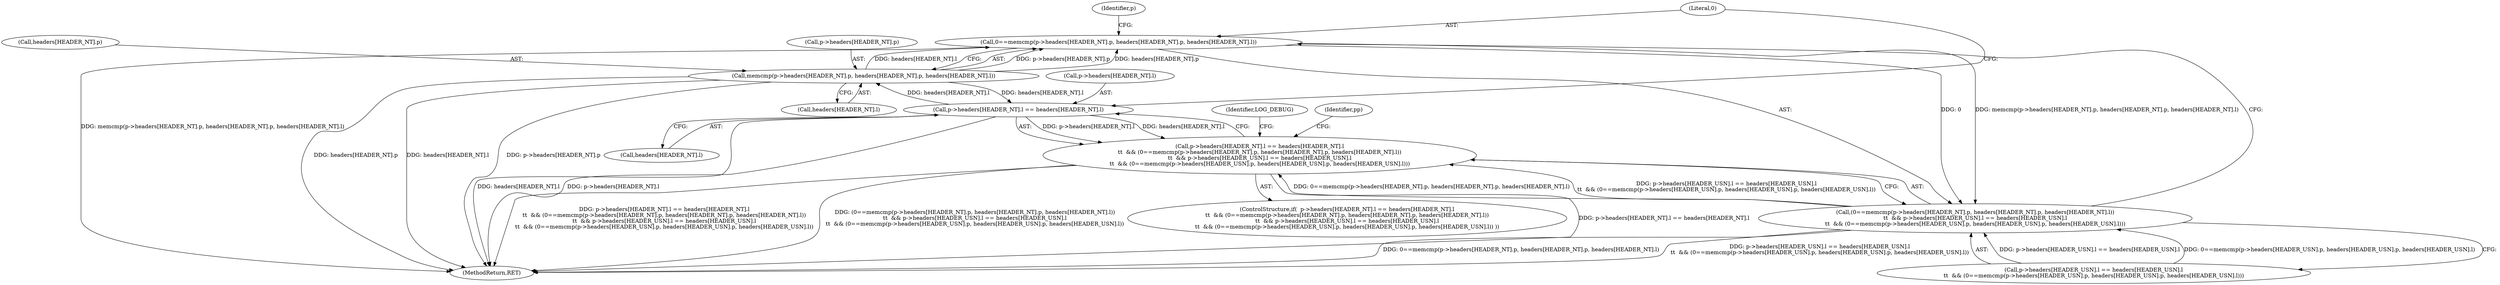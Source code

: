 digraph "0_miniupnp_cd506a67e174a45c6a202eff182a712955ed6d6f@API" {
"1000141" [label="(Call,0==memcmp(p->headers[HEADER_NT].p, headers[HEADER_NT].p, headers[HEADER_NT].l))"];
"1000143" [label="(Call,memcmp(p->headers[HEADER_NT].p, headers[HEADER_NT].p, headers[HEADER_NT].l))"];
"1000127" [label="(Call,p->headers[HEADER_NT].l == headers[HEADER_NT].l)"];
"1000140" [label="(Call,(0==memcmp(p->headers[HEADER_NT].p, headers[HEADER_NT].p, headers[HEADER_NT].l))\n\t\t  && p->headers[HEADER_USN].l == headers[HEADER_USN].l\n\t\t  && (0==memcmp(p->headers[HEADER_USN].p, headers[HEADER_USN].p, headers[HEADER_USN].l)))"];
"1000126" [label="(Call,p->headers[HEADER_NT].l == headers[HEADER_NT].l\n\t\t  && (0==memcmp(p->headers[HEADER_NT].p, headers[HEADER_NT].p, headers[HEADER_NT].l))\n\t\t  && p->headers[HEADER_USN].l == headers[HEADER_USN].l\n\t\t  && (0==memcmp(p->headers[HEADER_USN].p, headers[HEADER_USN].p, headers[HEADER_USN].l)))"];
"1000444" [label="(MethodReturn,RET)"];
"1000197" [label="(Identifier,LOG_DEBUG)"];
"1000166" [label="(Identifier,p)"];
"1000126" [label="(Call,p->headers[HEADER_NT].l == headers[HEADER_NT].l\n\t\t  && (0==memcmp(p->headers[HEADER_NT].p, headers[HEADER_NT].p, headers[HEADER_NT].l))\n\t\t  && p->headers[HEADER_USN].l == headers[HEADER_USN].l\n\t\t  && (0==memcmp(p->headers[HEADER_USN].p, headers[HEADER_USN].p, headers[HEADER_USN].l)))"];
"1000141" [label="(Call,0==memcmp(p->headers[HEADER_NT].p, headers[HEADER_NT].p, headers[HEADER_NT].l))"];
"1000140" [label="(Call,(0==memcmp(p->headers[HEADER_NT].p, headers[HEADER_NT].p, headers[HEADER_NT].l))\n\t\t  && p->headers[HEADER_USN].l == headers[HEADER_USN].l\n\t\t  && (0==memcmp(p->headers[HEADER_USN].p, headers[HEADER_USN].p, headers[HEADER_USN].l)))"];
"1000127" [label="(Call,p->headers[HEADER_NT].l == headers[HEADER_NT].l)"];
"1000125" [label="(ControlStructure,if(  p->headers[HEADER_NT].l == headers[HEADER_NT].l\n\t\t  && (0==memcmp(p->headers[HEADER_NT].p, headers[HEADER_NT].p, headers[HEADER_NT].l))\n\t\t  && p->headers[HEADER_USN].l == headers[HEADER_USN].l\n\t\t  && (0==memcmp(p->headers[HEADER_USN].p, headers[HEADER_USN].p, headers[HEADER_USN].l)) ))"];
"1000128" [label="(Call,p->headers[HEADER_NT].l)"];
"1000161" [label="(Call,p->headers[HEADER_USN].l == headers[HEADER_USN].l\n\t\t  && (0==memcmp(p->headers[HEADER_USN].p, headers[HEADER_USN].p, headers[HEADER_USN].l)))"];
"1000142" [label="(Literal,0)"];
"1000156" [label="(Call,headers[HEADER_NT].l)"];
"1000151" [label="(Call,headers[HEADER_NT].p)"];
"1000311" [label="(Identifier,pp)"];
"1000135" [label="(Call,headers[HEADER_NT].l)"];
"1000143" [label="(Call,memcmp(p->headers[HEADER_NT].p, headers[HEADER_NT].p, headers[HEADER_NT].l))"];
"1000144" [label="(Call,p->headers[HEADER_NT].p)"];
"1000141" -> "1000140"  [label="AST: "];
"1000141" -> "1000143"  [label="CFG: "];
"1000142" -> "1000141"  [label="AST: "];
"1000143" -> "1000141"  [label="AST: "];
"1000166" -> "1000141"  [label="CFG: "];
"1000140" -> "1000141"  [label="CFG: "];
"1000141" -> "1000444"  [label="DDG: memcmp(p->headers[HEADER_NT].p, headers[HEADER_NT].p, headers[HEADER_NT].l)"];
"1000141" -> "1000140"  [label="DDG: 0"];
"1000141" -> "1000140"  [label="DDG: memcmp(p->headers[HEADER_NT].p, headers[HEADER_NT].p, headers[HEADER_NT].l)"];
"1000143" -> "1000141"  [label="DDG: p->headers[HEADER_NT].p"];
"1000143" -> "1000141"  [label="DDG: headers[HEADER_NT].p"];
"1000143" -> "1000141"  [label="DDG: headers[HEADER_NT].l"];
"1000143" -> "1000156"  [label="CFG: "];
"1000144" -> "1000143"  [label="AST: "];
"1000151" -> "1000143"  [label="AST: "];
"1000156" -> "1000143"  [label="AST: "];
"1000143" -> "1000444"  [label="DDG: headers[HEADER_NT].p"];
"1000143" -> "1000444"  [label="DDG: p->headers[HEADER_NT].p"];
"1000143" -> "1000444"  [label="DDG: headers[HEADER_NT].l"];
"1000143" -> "1000127"  [label="DDG: headers[HEADER_NT].l"];
"1000127" -> "1000143"  [label="DDG: headers[HEADER_NT].l"];
"1000127" -> "1000126"  [label="AST: "];
"1000127" -> "1000135"  [label="CFG: "];
"1000128" -> "1000127"  [label="AST: "];
"1000135" -> "1000127"  [label="AST: "];
"1000142" -> "1000127"  [label="CFG: "];
"1000126" -> "1000127"  [label="CFG: "];
"1000127" -> "1000444"  [label="DDG: headers[HEADER_NT].l"];
"1000127" -> "1000444"  [label="DDG: p->headers[HEADER_NT].l"];
"1000127" -> "1000126"  [label="DDG: p->headers[HEADER_NT].l"];
"1000127" -> "1000126"  [label="DDG: headers[HEADER_NT].l"];
"1000140" -> "1000126"  [label="AST: "];
"1000140" -> "1000161"  [label="CFG: "];
"1000161" -> "1000140"  [label="AST: "];
"1000126" -> "1000140"  [label="CFG: "];
"1000140" -> "1000444"  [label="DDG: 0==memcmp(p->headers[HEADER_NT].p, headers[HEADER_NT].p, headers[HEADER_NT].l)"];
"1000140" -> "1000444"  [label="DDG: p->headers[HEADER_USN].l == headers[HEADER_USN].l\n\t\t  && (0==memcmp(p->headers[HEADER_USN].p, headers[HEADER_USN].p, headers[HEADER_USN].l))"];
"1000140" -> "1000126"  [label="DDG: 0==memcmp(p->headers[HEADER_NT].p, headers[HEADER_NT].p, headers[HEADER_NT].l)"];
"1000140" -> "1000126"  [label="DDG: p->headers[HEADER_USN].l == headers[HEADER_USN].l\n\t\t  && (0==memcmp(p->headers[HEADER_USN].p, headers[HEADER_USN].p, headers[HEADER_USN].l))"];
"1000161" -> "1000140"  [label="DDG: p->headers[HEADER_USN].l == headers[HEADER_USN].l"];
"1000161" -> "1000140"  [label="DDG: 0==memcmp(p->headers[HEADER_USN].p, headers[HEADER_USN].p, headers[HEADER_USN].l)"];
"1000126" -> "1000125"  [label="AST: "];
"1000197" -> "1000126"  [label="CFG: "];
"1000311" -> "1000126"  [label="CFG: "];
"1000126" -> "1000444"  [label="DDG: p->headers[HEADER_NT].l == headers[HEADER_NT].l"];
"1000126" -> "1000444"  [label="DDG: p->headers[HEADER_NT].l == headers[HEADER_NT].l\n\t\t  && (0==memcmp(p->headers[HEADER_NT].p, headers[HEADER_NT].p, headers[HEADER_NT].l))\n\t\t  && p->headers[HEADER_USN].l == headers[HEADER_USN].l\n\t\t  && (0==memcmp(p->headers[HEADER_USN].p, headers[HEADER_USN].p, headers[HEADER_USN].l))"];
"1000126" -> "1000444"  [label="DDG: (0==memcmp(p->headers[HEADER_NT].p, headers[HEADER_NT].p, headers[HEADER_NT].l))\n\t\t  && p->headers[HEADER_USN].l == headers[HEADER_USN].l\n\t\t  && (0==memcmp(p->headers[HEADER_USN].p, headers[HEADER_USN].p, headers[HEADER_USN].l))"];
}
